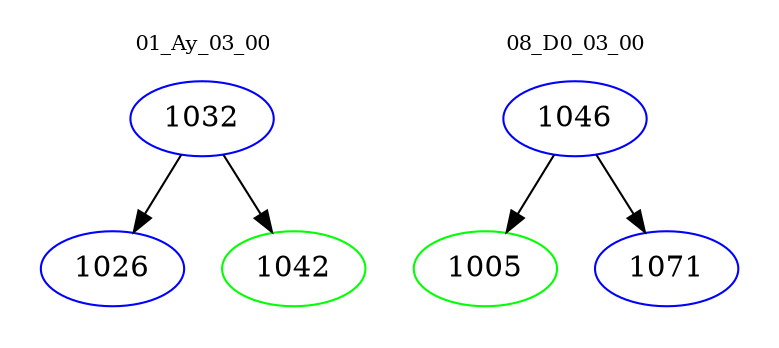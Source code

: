 digraph{
subgraph cluster_0 {
color = white
label = "01_Ay_03_00";
fontsize=10;
T0_1032 [label="1032", color="blue"]
T0_1032 -> T0_1026 [color="black"]
T0_1026 [label="1026", color="blue"]
T0_1032 -> T0_1042 [color="black"]
T0_1042 [label="1042", color="green"]
}
subgraph cluster_1 {
color = white
label = "08_D0_03_00";
fontsize=10;
T1_1046 [label="1046", color="blue"]
T1_1046 -> T1_1005 [color="black"]
T1_1005 [label="1005", color="green"]
T1_1046 -> T1_1071 [color="black"]
T1_1071 [label="1071", color="blue"]
}
}
